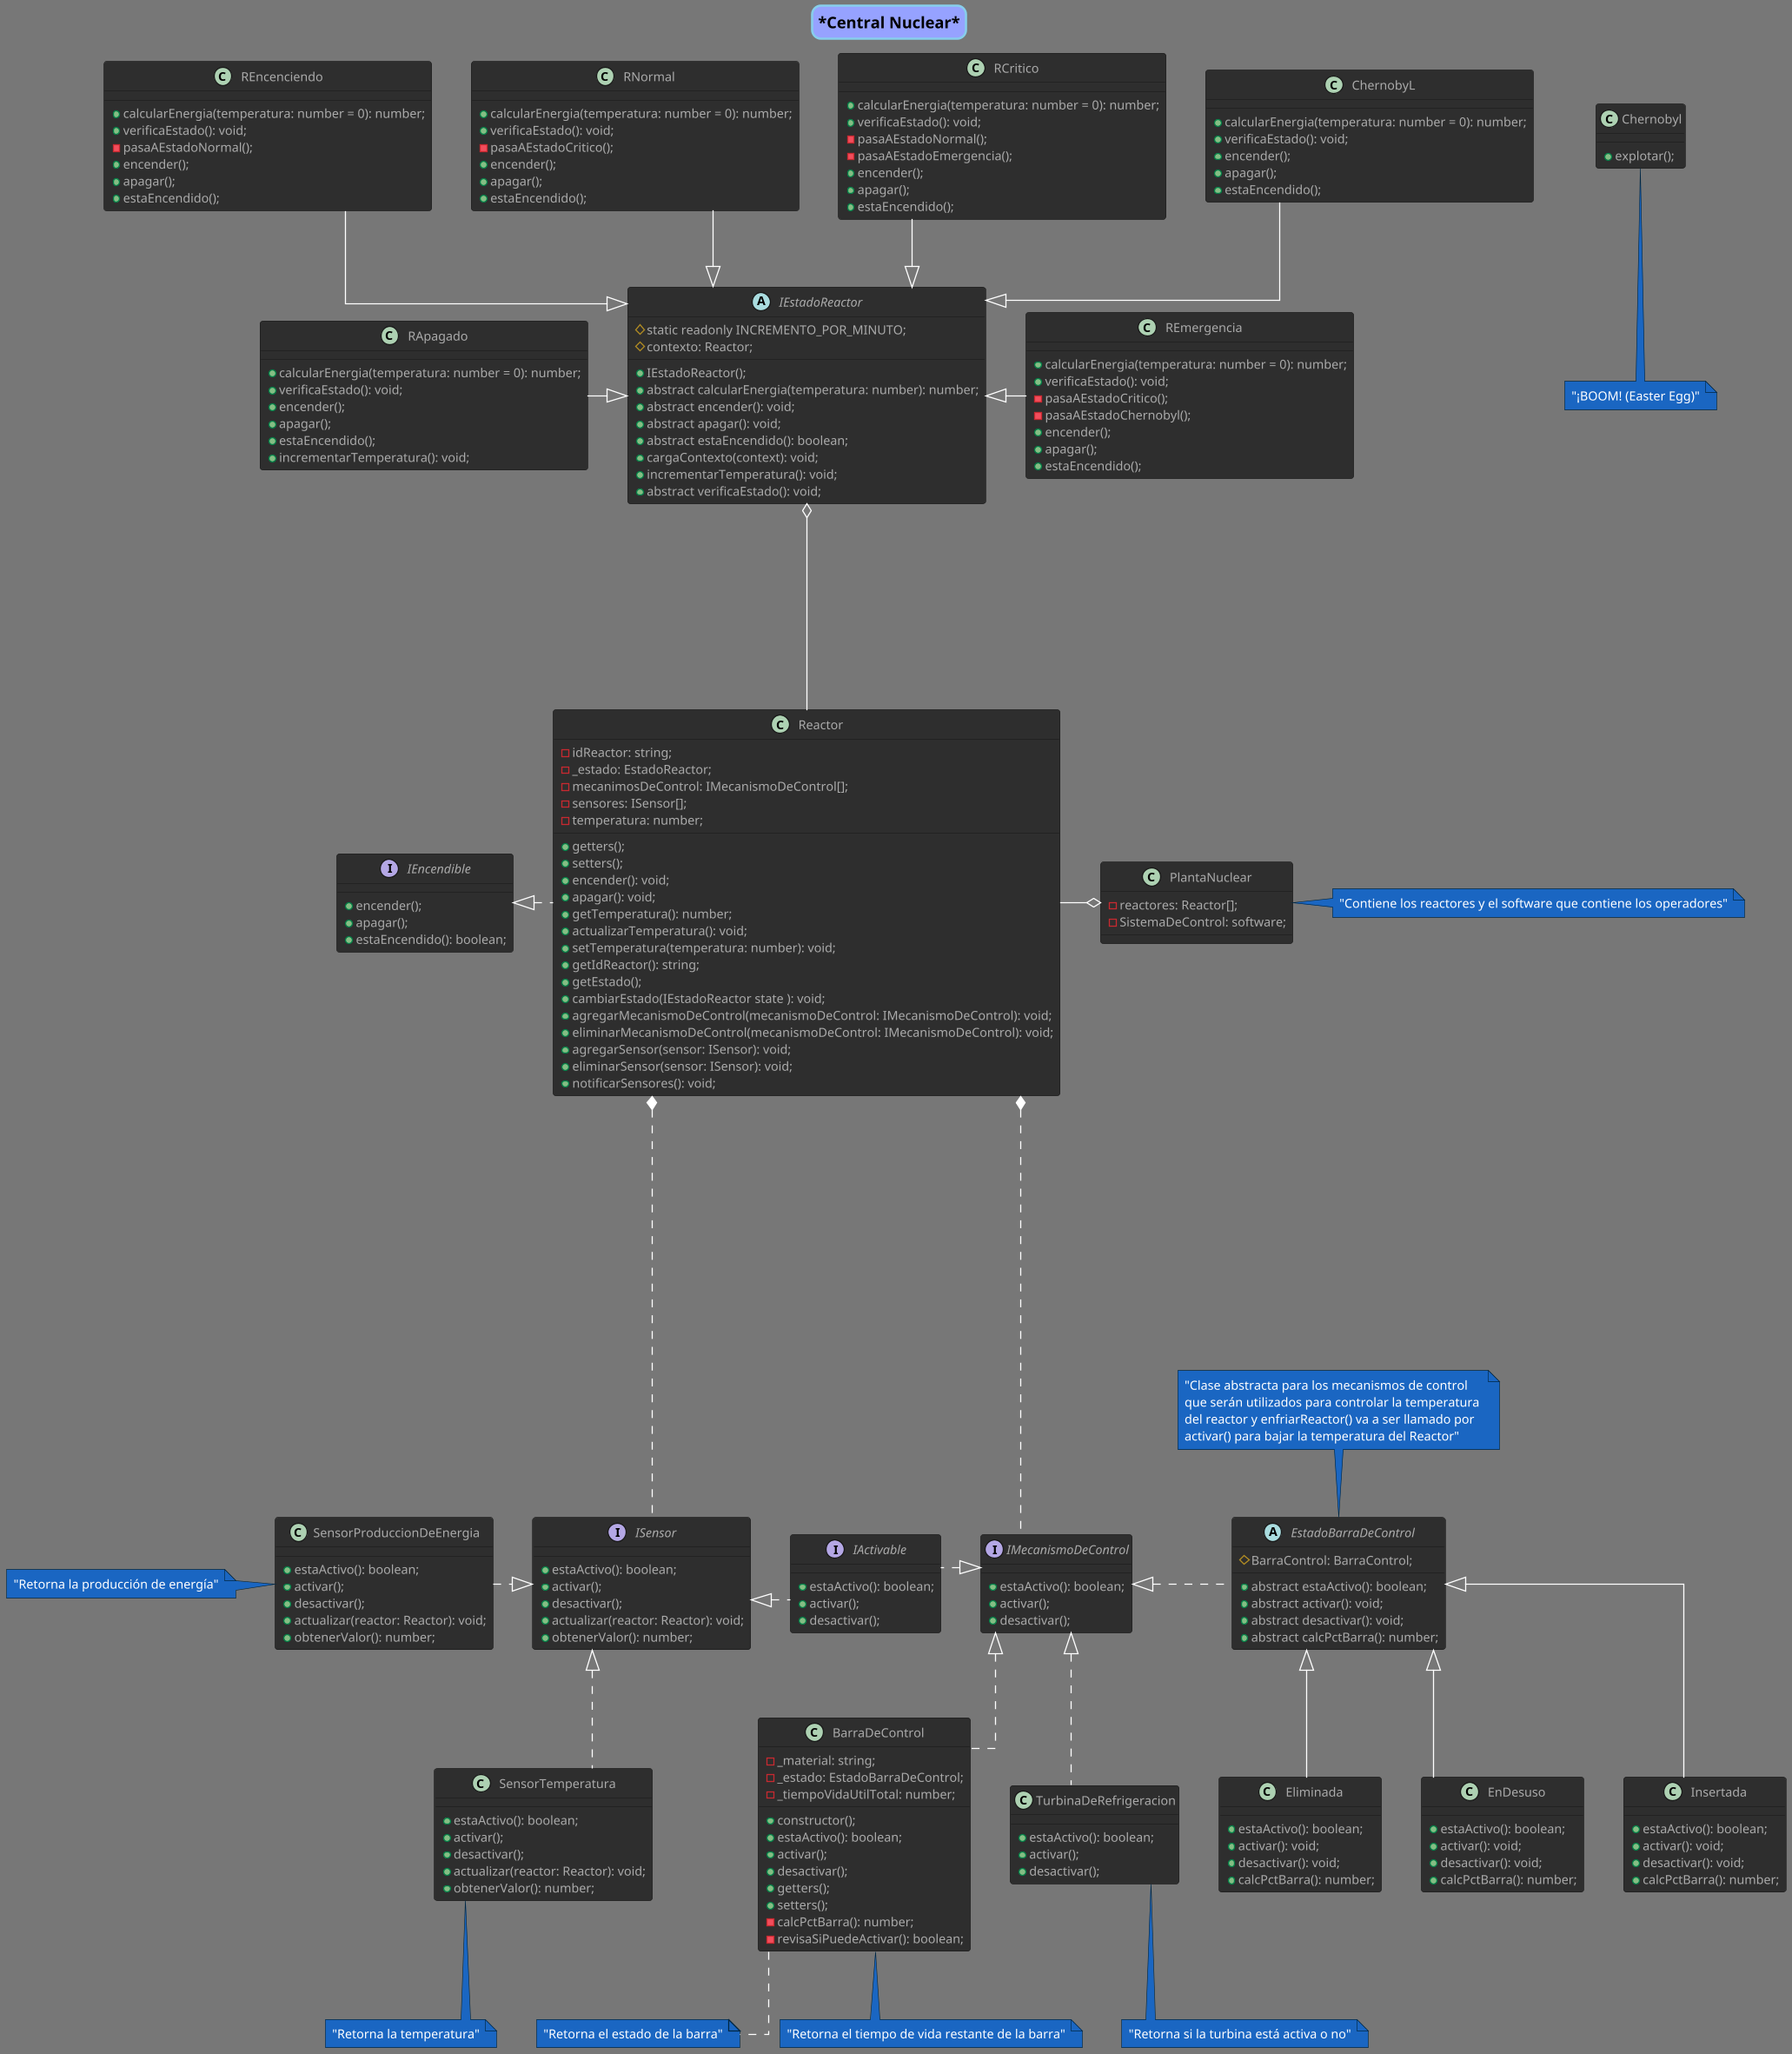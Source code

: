 @startuml Tp

title "Central Nuclear"
!theme reddress-darkblue
scale 1.3
skinparam Linetype ortho

title *Central Nuclear*
skinparam titleBorderRoundCorner 15
skinparam titleBorderThickness 2
skinparam titleBorderColor skyBlue
skinparam titleBackgroundColor #96a2ff

' Planta nuclear
class PlantaNuclear {
    - reactores: Reactor[];
    - SistemaDeControl: software;
}

' Reactor
class Reactor{
    - idReactor: string;
    - _estado: EstadoReactor;
    - mecanimosDeControl: IMecanismoDeControl[];
    - sensores: ISensor[];
    - temperatura: number;
    + getters();
    + setters();
    + encender(): void;
    + apagar(): void;
    + getTemperatura(): number;
    + actualizarTemperatura(): void;
    + setTemperatura(temperatura: number): void;
    + getIdReactor(): string;
    + getEstado();
    + cambiarEstado(IEstadoReactor state ): void;
    + agregarMecanismoDeControl(mecanismoDeControl: IMecanismoDeControl): void;
    + eliminarMecanismoDeControl(mecanismoDeControl: IMecanismoDeControl): void;
    + agregarSensor(sensor: ISensor): void;
    + eliminarSensor(sensor: ISensor): void;
    + notificarSensores(): void;
}

abstract class IEstadoReactor {
    # static readonly INCREMENTO_POR_MINUTO;
    # contexto: Reactor;
    + IEstadoReactor();
    + abstract calcularEnergia(temperatura: number): number;
    + abstract encender(): void;
    + abstract apagar(): void;
    + abstract estaEncendido(): boolean;
    + cargaContexto(context): void;
    + incrementarTemperatura(): void;
    + abstract verificaEstado(): void;
}

class ChernobyL
{
    + calcularEnergia(temperatura: number = 0): number;
    + verificaEstado(): void;
    + encender();
    + apagar();
    + estaEncendido();
}

class RApagado
{
    + calcularEnergia(temperatura: number = 0): number;
    + verificaEstado(): void;
    + encender();
    + apagar();
    + estaEncendido();
    + incrementarTemperatura(): void;
}

class RCritico
{
    + calcularEnergia(temperatura: number = 0): number;
    + verificaEstado(): void;
    - pasaAEstadoNormal();
    - pasaAEstadoEmergencia();
    + encender();
    + apagar();
    + estaEncendido();
}

class REmergencia
{
    + calcularEnergia(temperatura: number = 0): number;
    + verificaEstado(): void;
    - pasaAEstadoCritico();
    - pasaAEstadoChernobyl();
    + encender();
    + apagar();
    + estaEncendido();
}

class REncenciendo
{
    + calcularEnergia(temperatura: number = 0): number;
    + verificaEstado(): void;
    - pasaAEstadoNormal();
    + encender();
    + apagar();
    + estaEncendido();
}

class RNormal
{
    + calcularEnergia(temperatura: number = 0): number;
    + verificaEstado(): void;
    - pasaAEstadoCritico();
    + encender();
    + apagar();
    + estaEncendido();
}

'Interfaces generales
interface IEncendible {
    + encender();
    + apagar();
    + estaEncendido(): boolean;
}

interface IActivable {
    + estaActivo(): boolean;
    + activar();
    + desactivar();
}


'Sensores
interface ISensor{
    + estaActivo(): boolean;
    + activar();
    + desactivar();
    + actualizar(reactor: Reactor): void;
    + obtenerValor(): number;
}

class SensorTemperatura{
    ' lee en °C
    + estaActivo(): boolean;
    + activar();
    + desactivar();
    + actualizar(reactor: Reactor): void;
    + obtenerValor(): number;
}

class SensorProduccionDeEnergia {
    ' lee en watts
    + estaActivo(): boolean;
    + activar();
    + desactivar();
    + actualizar(reactor: Reactor): void;
    + obtenerValor(): number;
}

' Mecanismos de control
interface IMecanismoDeControl{
    + estaActivo(): boolean;
    + activar();
    + desactivar();
}

'' Barra de control
class BarraDeControl implements IMecanismoDeControl {
    - _material: string;
    - _estado: EstadoBarraDeControl;
    - _tiempoVidaUtilTotal: number;
    + constructor();
    + estaActivo(): boolean;
    'insertar barra
    + activar();
    ' quitar barra
    + desactivar();
    + getters();
    + setters();
    - calcPctBarra(): number;
    - revisaSiPuedeActivar(): boolean;

}

abstract class EstadoBarraDeControl {
    #BarraControl: BarraControl;

    +abstract estaActivo(): boolean;
    +abstract activar(): void;
    +abstract desactivar(): void;
    +abstract calcPctBarra(): number;
}

class Eliminada {
    +estaActivo(): boolean;
    +activar(): void;
    +desactivar(): void;
    +calcPctBarra(): number;
}

class EnDesuso {
    +estaActivo(): boolean;
    +activar(): void;
    +desactivar(): void;
    +calcPctBarra(): number;
}

class Insertada {
    +estaActivo(): boolean;
    +activar(): void;
    +desactivar(): void;
    +calcPctBarra(): number;
}

'' Turbina de refrigeración
class TurbinaDeRefrigeracion implements IMecanismoDeControl {
    + estaActivo(): boolean;
    + activar();
    + desactivar();
}


' Easter egg...

class Chernobyl {
    + explotar();
}

'Relaciones
EstadoBarraDeControl <|-- Eliminada
EstadoBarraDeControl <|-- EnDesuso
EstadoBarraDeControl <|-- Insertada
Reactor -r-o PlantaNuclear
Reactor *..... ISensor
Reactor *...... IMecanismoDeControl
IActivable -[hidden]r- IMecanismoDeControl
IActivable -[hidden]l- ISensor
IEstadoReactor o---- Reactor
IEstadoReactor  <|-u- ChernobyL
IEstadoReactor  <|-u- RCritico
IEstadoReactor  <|-r- REmergencia
IEstadoReactor  <|-u- RNormal
IEstadoReactor  <|-u- REncenciendo
IEstadoReactor  <|-l- RApagado
IEncendible  <|.r. Reactor
ISensor <|.l. SensorProduccionDeEnergia
ISensor <|.. SensorTemperatura
ISensor <|........ IActivable
IMecanismoDeControl <|........ IActivable
EstadoBarraDeControl .l.|> IMecanismoDeControl


'Notas
note bottom of SensorTemperatura: "Retorna la temperatura"
note left of SensorProduccionDeEnergia: "Retorna la producción de energía"
note bottom of BarraDeControl: "Retorna el estado de la barra"
note bottom of BarraDeControl: "Retorna el tiempo de vida restante de la barra"
note bottom of TurbinaDeRefrigeracion: "Retorna si la turbina está activa o no"
note bottom of Chernobyl: "¡BOOM! (Easter Egg)"
note right of PlantaNuclear: "Contiene los reactores y el software que contiene los operadores"
note top of EstadoBarraDeControl: "Clase abstracta para los mecanismos de control \nque serán utilizados para controlar la temperatura \ndel reactor y enfriarReactor() va a ser llamado por \nactivar() para bajar la temperatura del Reactor"
@enduml

'Cambios sugeridos en PR
'- establecer relaciones entre clases
'- cambiar nombre propiedad barra de control (remainingRodLifePct => totalRodLife), el % lo podemos resolver un método que lo calcule en base al tiempo
'- agregar clases de turbinas, condensador y generador (y alguna otra de la base de funcionamiento si consideramos que es necesaria)
'- agregar Clase operador
' agregar Interface común entre los mecanismos de control (sensor de temperatura, barras de control y turbinas de refrigeración)
@enduml

'Cambios sugeridos en PR
'- establecer relaciones entre clases
'- cambiar nombre propiedad barra de control (remainingRodLifePct => totalRodLife), el % lo podemos resolver un método que lo calcule en base al tiempo
'- agregar clases de turbinas, condensador y generador (y alguna otra de la base de funcionamiento si consideramos que es necesaria)
'- agregar Clase operador
' agregar Interface común entre los mecanismos de control (sensor de temperatura, barras de control y turbinas de refrigeración)